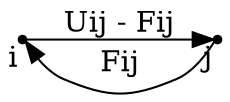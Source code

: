 digraph Gf {
    rankdir=LR;
    node [shape=point];
    i [xlabel="i"];
    j [xlabel="j"];

    i -> j [label="Uij - Fij"];
    j -> i [label="Fij"]
}
